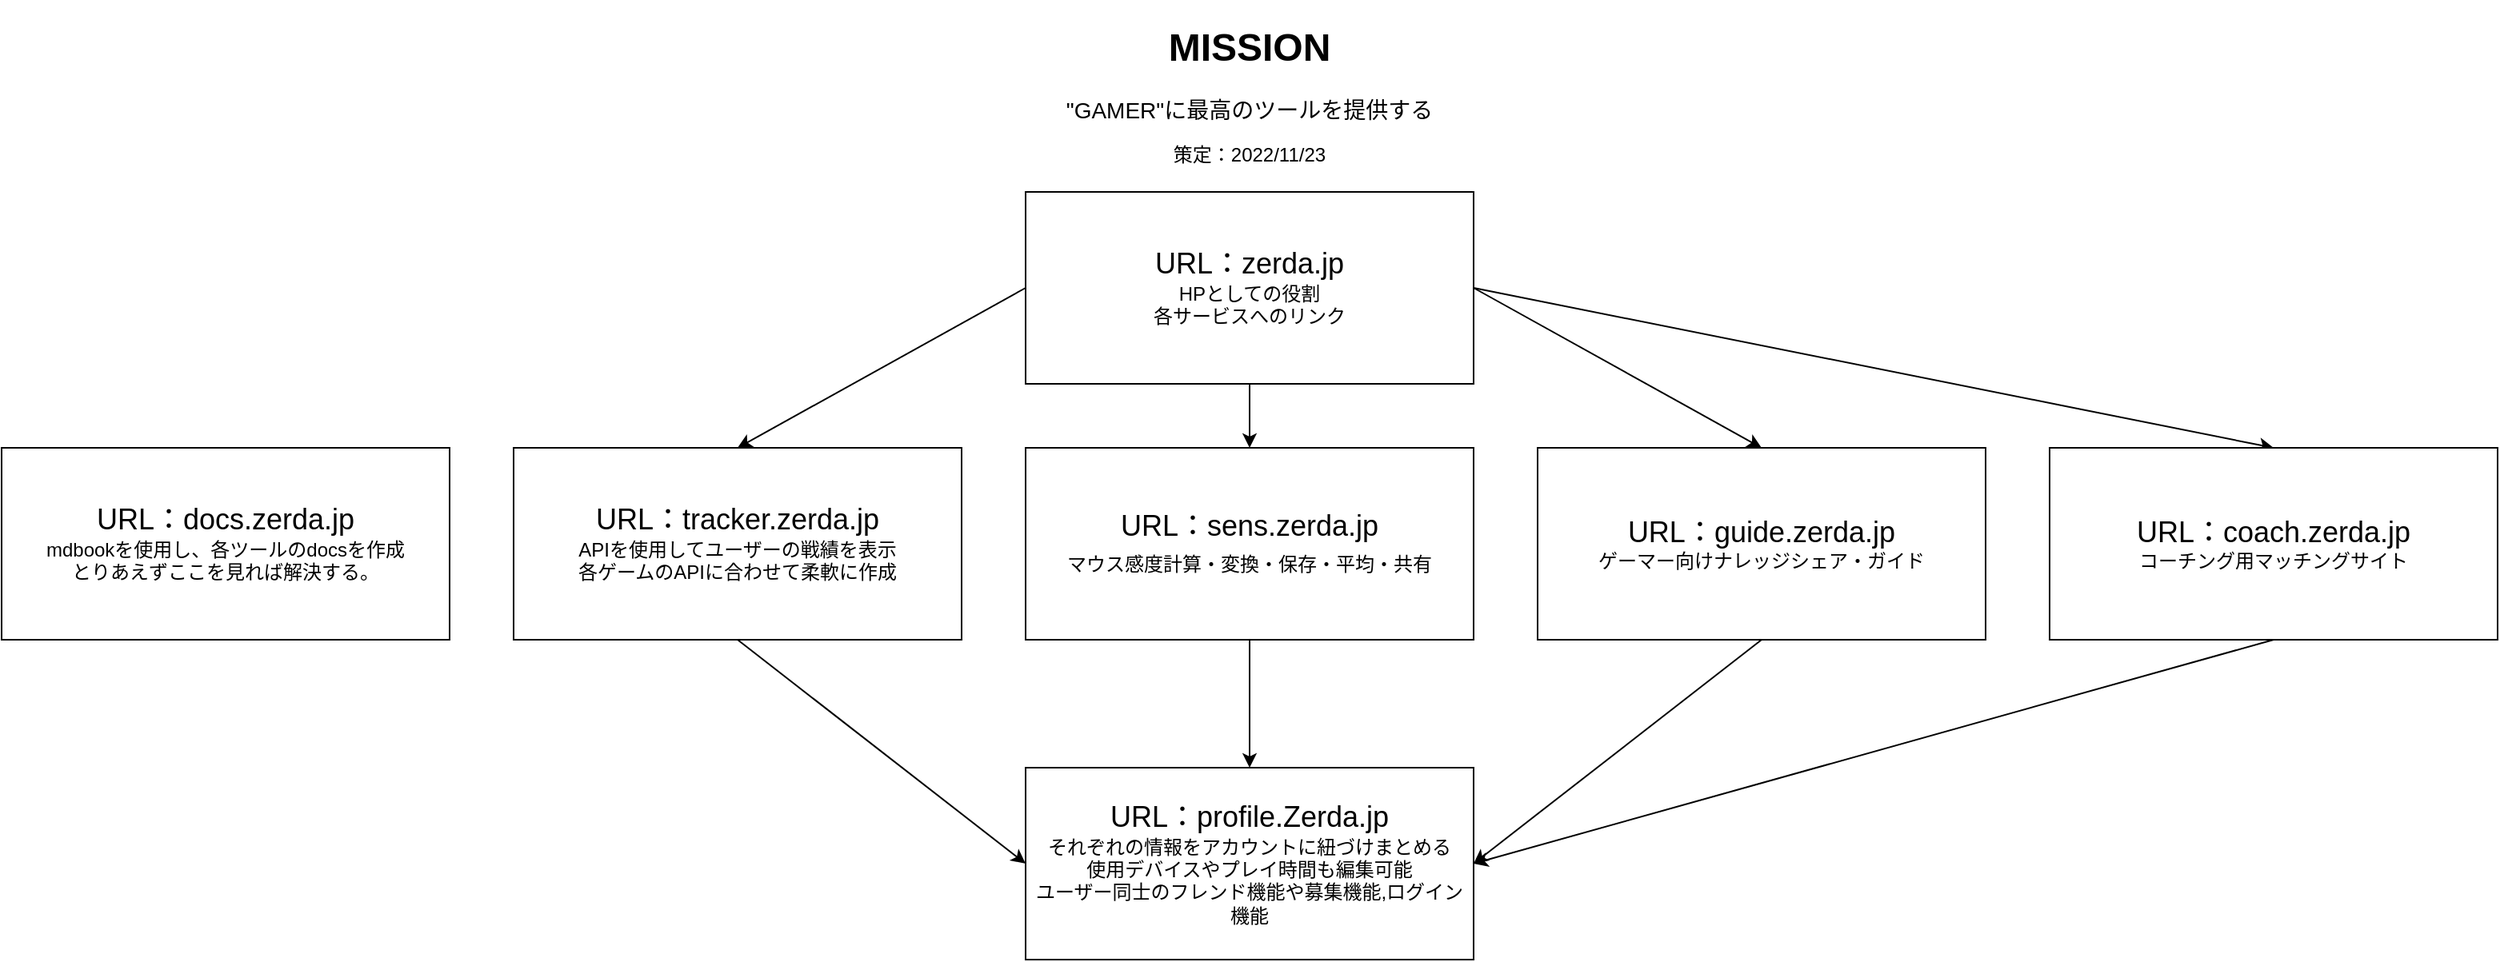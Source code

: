 <mxfile>
    <diagram id="prtHgNgQTEPvFCAcTncT" name="Page-1">
        <mxGraphModel dx="1664" dy="1560" grid="1" gridSize="10" guides="1" tooltips="1" connect="1" arrows="1" fold="1" page="1" pageScale="1" pageWidth="827" pageHeight="1169" math="0" shadow="0">
            <root>
                <mxCell id="0"/>
                <mxCell id="1" parent="0"/>
                <mxCell id="mDChOTRl_OUbyX4apc6L-8" style="edgeStyle=orthogonalEdgeStyle;rounded=0;orthogonalLoop=1;jettySize=auto;html=1;fontSize=18;" parent="1" source="mDChOTRl_OUbyX4apc6L-1" target="mDChOTRl_OUbyX4apc6L-7" edge="1">
                    <mxGeometry relative="1" as="geometry"/>
                </mxCell>
                <mxCell id="9" style="edgeStyle=none;html=1;entryX=0.5;entryY=0;entryDx=0;entryDy=0;exitX=1;exitY=0.5;exitDx=0;exitDy=0;" parent="1" source="mDChOTRl_OUbyX4apc6L-1" target="2" edge="1">
                    <mxGeometry relative="1" as="geometry"/>
                </mxCell>
                <mxCell id="10" style="edgeStyle=none;html=1;entryX=0.5;entryY=0;entryDx=0;entryDy=0;exitX=0;exitY=0.5;exitDx=0;exitDy=0;" parent="1" source="mDChOTRl_OUbyX4apc6L-1" target="mDChOTRl_OUbyX4apc6L-2" edge="1">
                    <mxGeometry relative="1" as="geometry"/>
                </mxCell>
                <mxCell id="11" style="edgeStyle=none;html=1;entryX=0.5;entryY=0;entryDx=0;entryDy=0;exitX=1;exitY=0.5;exitDx=0;exitDy=0;" parent="1" source="mDChOTRl_OUbyX4apc6L-1" target="mDChOTRl_OUbyX4apc6L-11" edge="1">
                    <mxGeometry relative="1" as="geometry"/>
                </mxCell>
                <mxCell id="mDChOTRl_OUbyX4apc6L-1" value="&lt;font style=&quot;font-size: 18px;&quot;&gt;URL：zerda.jp&lt;br&gt;&lt;/font&gt;HPとしての役割&lt;br&gt;各サービスへのリンク" style="rounded=0;whiteSpace=wrap;html=1;" parent="1" vertex="1">
                    <mxGeometry x="280" y="40" width="280" height="120" as="geometry"/>
                </mxCell>
                <mxCell id="6" style="edgeStyle=none;html=1;entryX=0;entryY=0.5;entryDx=0;entryDy=0;exitX=0.5;exitY=1;exitDx=0;exitDy=0;" parent="1" source="mDChOTRl_OUbyX4apc6L-2" target="mDChOTRl_OUbyX4apc6L-6" edge="1">
                    <mxGeometry relative="1" as="geometry"/>
                </mxCell>
                <mxCell id="mDChOTRl_OUbyX4apc6L-2" value="&lt;font style=&quot;font-size: 18px;&quot;&gt;URL：tracker.zerda.jp&lt;br&gt;&lt;/font&gt;APIを使用してユーザーの戦績を表示&lt;br&gt;各ゲームのAPIに合わせて柔軟に作成" style="rounded=0;whiteSpace=wrap;html=1;" parent="1" vertex="1">
                    <mxGeometry x="-40" y="200" width="280" height="120" as="geometry"/>
                </mxCell>
                <mxCell id="mDChOTRl_OUbyX4apc6L-6" value="&lt;font style=&quot;font-size: 18px;&quot;&gt;URL：profile.Zerda.jp&lt;br&gt;&lt;/font&gt;それぞれの情報をアカウントに紐づけまとめる&lt;br&gt;使用デバイスやプレイ時間も編集可能&lt;br&gt;ユーザー同士のフレンド機能や募集機能,ログイン機能" style="rounded=0;whiteSpace=wrap;html=1;" parent="1" vertex="1">
                    <mxGeometry x="280" y="400" width="280" height="120" as="geometry"/>
                </mxCell>
                <mxCell id="mDChOTRl_OUbyX4apc6L-9" style="edgeStyle=orthogonalEdgeStyle;rounded=0;orthogonalLoop=1;jettySize=auto;html=1;entryX=0.5;entryY=0;entryDx=0;entryDy=0;fontSize=12;" parent="1" source="mDChOTRl_OUbyX4apc6L-7" target="mDChOTRl_OUbyX4apc6L-6" edge="1">
                    <mxGeometry relative="1" as="geometry"/>
                </mxCell>
                <mxCell id="mDChOTRl_OUbyX4apc6L-7" value="&lt;font style=&quot;&quot;&gt;URL：sens.zerda.jp&lt;br&gt;&lt;font style=&quot;font-size: 12px;&quot;&gt;マウス感度計算・変換・保存・平均・共有&lt;/font&gt;&lt;br&gt;&lt;/font&gt;" style="rounded=0;whiteSpace=wrap;html=1;fontSize=18;" parent="1" vertex="1">
                    <mxGeometry x="280" y="200" width="280" height="120" as="geometry"/>
                </mxCell>
                <mxCell id="8" style="edgeStyle=none;html=1;exitX=0.5;exitY=1;exitDx=0;exitDy=0;" parent="1" source="mDChOTRl_OUbyX4apc6L-11" edge="1">
                    <mxGeometry relative="1" as="geometry">
                        <mxPoint x="560.0" y="460" as="targetPoint"/>
                    </mxGeometry>
                </mxCell>
                <mxCell id="mDChOTRl_OUbyX4apc6L-11" value="&lt;font style=&quot;font-size: 18px&quot;&gt;URL：coach.zerda.jp&lt;br&gt;&lt;/font&gt;コーチング用マッチングサイト" style="rounded=0;whiteSpace=wrap;html=1;" parent="1" vertex="1">
                    <mxGeometry x="920" y="200" width="280" height="120" as="geometry"/>
                </mxCell>
                <mxCell id="mDChOTRl_OUbyX4apc6L-13" value="&lt;h1&gt;MISSION&lt;/h1&gt;&lt;p&gt;&lt;font style=&quot;font-size: 14px;&quot;&gt;&quot;GAMER&quot;に最高のツールを提供する&lt;/font&gt;&lt;/p&gt;&lt;p&gt;&lt;font style=&quot;font-size: 12px;&quot;&gt;策定：2022/11/23&lt;/font&gt;&lt;/p&gt;" style="text;html=1;strokeColor=none;fillColor=none;spacing=5;spacingTop=-20;whiteSpace=wrap;overflow=hidden;rounded=0;fontSize=12;align=center;" parent="1" vertex="1">
                    <mxGeometry x="300" y="-70" width="240" height="120" as="geometry"/>
                </mxCell>
                <mxCell id="7" style="edgeStyle=none;html=1;entryX=1;entryY=0.5;entryDx=0;entryDy=0;exitX=0.5;exitY=1;exitDx=0;exitDy=0;" parent="1" source="2" target="mDChOTRl_OUbyX4apc6L-6" edge="1">
                    <mxGeometry relative="1" as="geometry"/>
                </mxCell>
                <mxCell id="2" value="&lt;font style=&quot;font-size: 18px&quot;&gt;URL：guide.zerda.jp&lt;br&gt;&lt;/font&gt;ゲーマー向けナレッジシェア・ガイド" style="rounded=0;whiteSpace=wrap;html=1;" parent="1" vertex="1">
                    <mxGeometry x="600" y="200" width="280" height="120" as="geometry"/>
                </mxCell>
                <mxCell id="12" value="&lt;font style=&quot;font-size: 18px;&quot;&gt;URL：docs.zerda.jp&lt;br&gt;&lt;/font&gt;mdbookを使用し、各ツールのdocsを作成&lt;br&gt;とりあえずここを見れば解決する。" style="rounded=0;whiteSpace=wrap;html=1;" vertex="1" parent="1">
                    <mxGeometry x="-360" y="200" width="280" height="120" as="geometry"/>
                </mxCell>
            </root>
        </mxGraphModel>
    </diagram>
</mxfile>